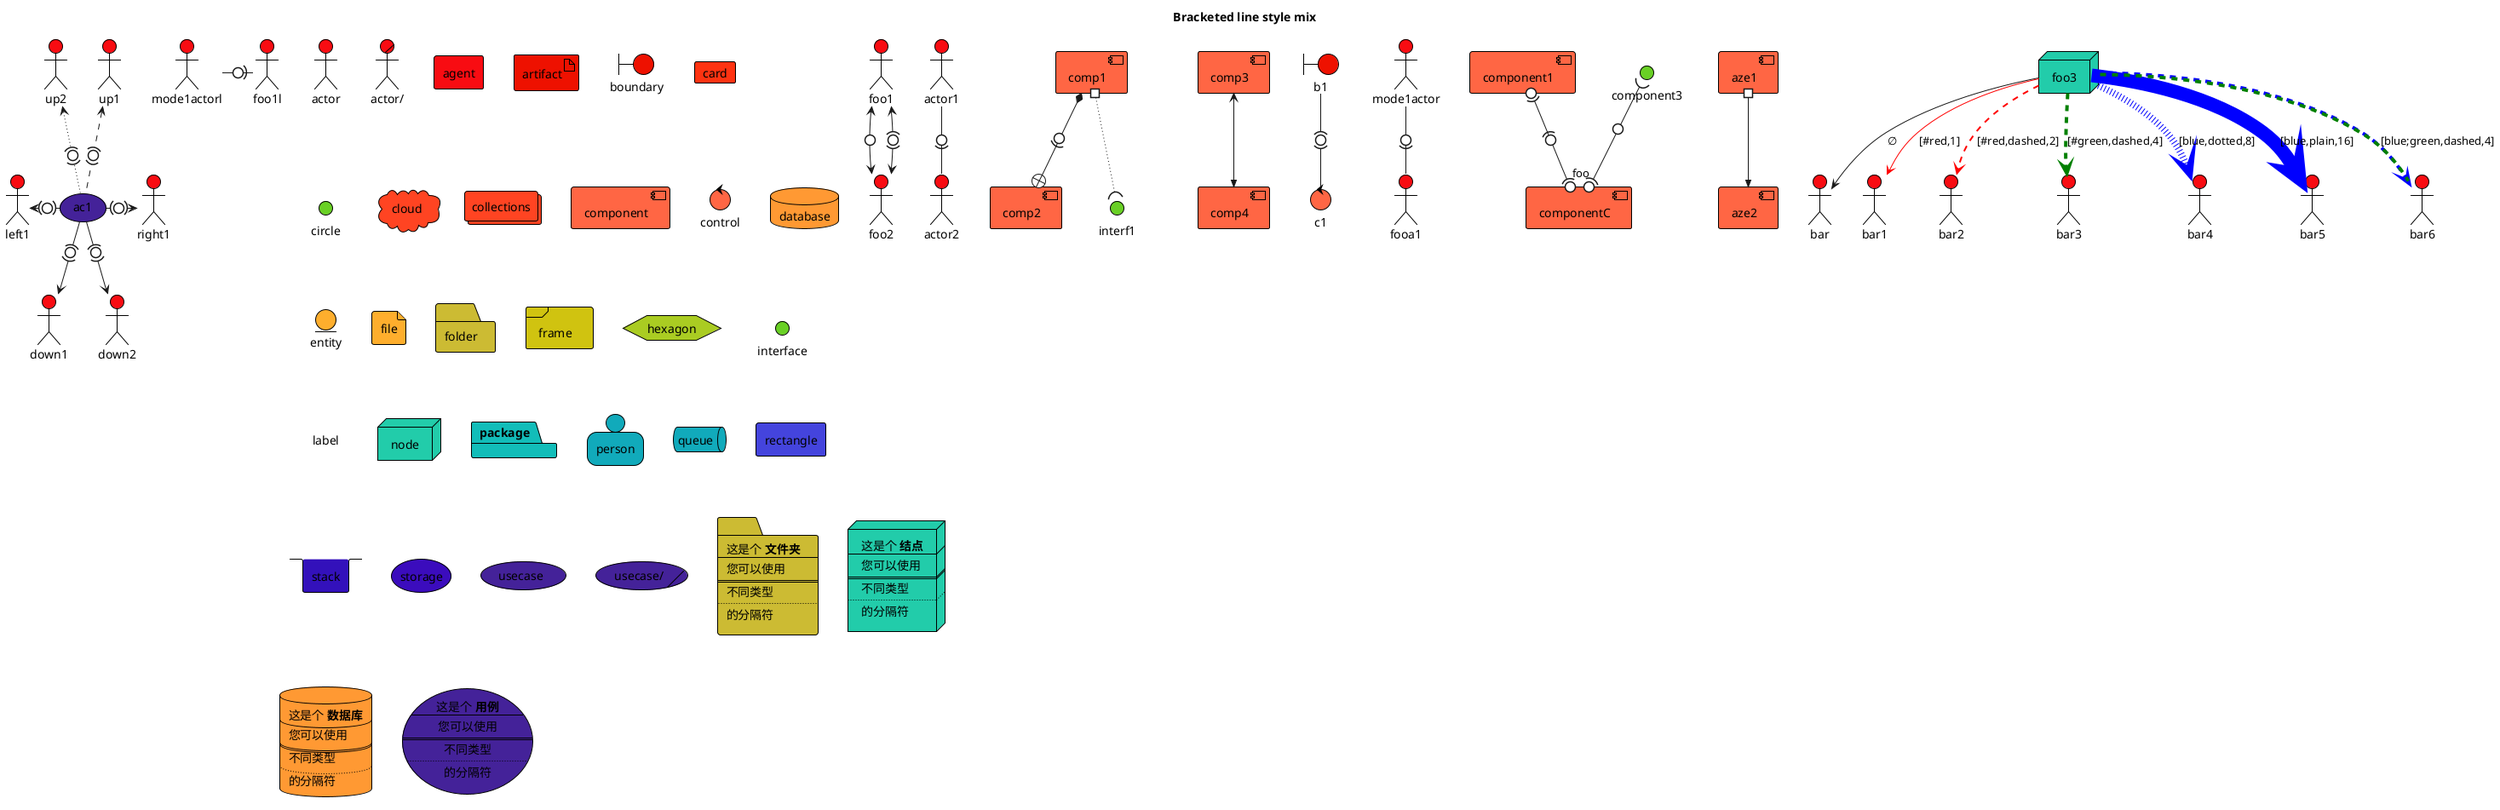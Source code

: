 @startuml
<style>
actor {
  BackGroundColor #f80c12
  LineThickness 1
  LineColor black
}
agent {
  BackGroundColor #f80c12
  LineThickness 1
  LineColor black
}
artifact {
  BackGroundColor #ee1100
  LineThickness 1
  LineColor black
}
boundary {
  BackGroundColor #ee1100
  LineThickness 1
  LineColor black
}
card {
  BackGroundColor #ff3311
  LineThickness 1
  LineColor black
}
circle {
  BackGroundColor #ff3311
  LineThickness 1
  LineColor black
}
cloud {
  BackGroundColor #ff4422
  LineThickness 1
  LineColor black
}
collections {
  BackGroundColor #ff4422
  LineThickness 1
  LineColor black
}
component {
  BackGroundColor #ff6644
  LineThickness 1
  LineColor black
}
control {
  BackGroundColor #ff6644
  LineThickness 1
  LineColor black
}
database {
  BackGroundColor #ff9933
  LineThickness 1
  LineColor black
}
entity {
  BackGroundColor #feae2d
  LineThickness 1
  LineColor black
}
file {
  BackGroundColor #feae2d
  LineThickness 1
  LineColor black
}
folder {
  BackGroundColor #ccbb33
  LineThickness 1
  LineColor black
}
frame {
  BackGroundColor #d0c310
  LineThickness 1
  LineColor black
}
hexagon {
  BackGroundColor #aacc22
  LineThickness 1
  LineColor black
}
interface {
  BackGroundColor #69d025
  LineThickness 1
  LineColor black
}
label {
  BackGroundColor black
  LineThickness 1
  LineColor black
}
node {
  BackGroundColor #22ccaa
  LineThickness 1
  LineColor black
}
package {
  BackGroundColor #12bdb9
  LineThickness 1
  LineColor black
}
person {
  BackGroundColor #11aabb
  LineThickness 1
  LineColor black
}
queue {
  BackGroundColor #11aabb
  LineThickness 1
  LineColor black
}
rectangle {
  BackGroundColor #4444dd
  LineThickness 1
  LineColor black
}
stack {
  BackGroundColor #3311bb
  LineThickness 1
  LineColor black
}
storage {
  BackGroundColor #3b0cbd
  LineThickness 1
  LineColor black
}
usecase {
  BackGroundColor #442299
  LineThickness 1
  LineColor black
}
</style>
actor actor
actor/ "actor/"
agent agent
artifact artifact
boundary boundary
card card
circle circle
cloud cloud
collections collections
component component
control control
database database
entity entity
file file
folder folder
frame frame
hexagon hexagon
interface interface
label label
node node
package package
person person
queue queue
rectangle rectangle
stack stack
storage storage
usecase usecase
usecase/ "usecase/"




folder folder1 [
这是个 <b>文件夹
----
您可以使用
====
不同类型
....
的分隔符
]

node node1 [
这是个 <b>结点
----
您可以使用
====
不同类型
....
的分隔符
]

database database1 [
这是个 <b>数据库
----
您可以使用
====
不同类型
....
的分隔符
]

usecase usecase1 [
这是个 <b>用例
----
您可以使用
====
不同类型
....
的分隔符
]


/' MARK: Relationship '/
actor foo1
actor foo2
foo1 <-0-> foo2
foo1 <-(0)-> foo2
 
(ac1) -le(0)-> left1
ac1 -ri(0)-> right1
ac1 .up(0).> up1
ac1 ~up(0)~> up2
ac1 -do(0)-> down1
ac1 -do(0)-> down2
 
actor1 -0)- actor2
 
component comp1
component comp2
comp1 *-0)-+ comp2
[comp3] <-->> [comp4]

boundary b1
control c1
b1 -(0)- c1

component comp1
interface interf1
comp1 #~~( interf1

:mode1actor: -0)- fooa1
:mode1actorl: -ri0)- foo1l

[component1] 0)-(0-(0 [componentC]
() component3 )-0-(0 "foo" [componentC]

[aze1] #-->> [aze2]



title Bracketed line style mix
node foo3
foo3 --> bar                             : ∅
foo3 -[#red,thickness=1]-> bar1          : [#red,1]
foo3 -[#red,dashed,thickness=2]-> bar2   : [#red,dashed,2]
foo3 -[#green,dashed,thickness=4]-> bar3 : [#green,dashed,4]
foo3 -[#blue,dotted,thickness=8]-> bar4  : [blue,dotted,8]
foo3 -[#blue,plain,thickness=16]-> bar5  : [blue,plain,16]
foo3 -[#blue;#green,dashed,thickness=4]-> bar6  : [blue;green,dashed,4]



@enduml


